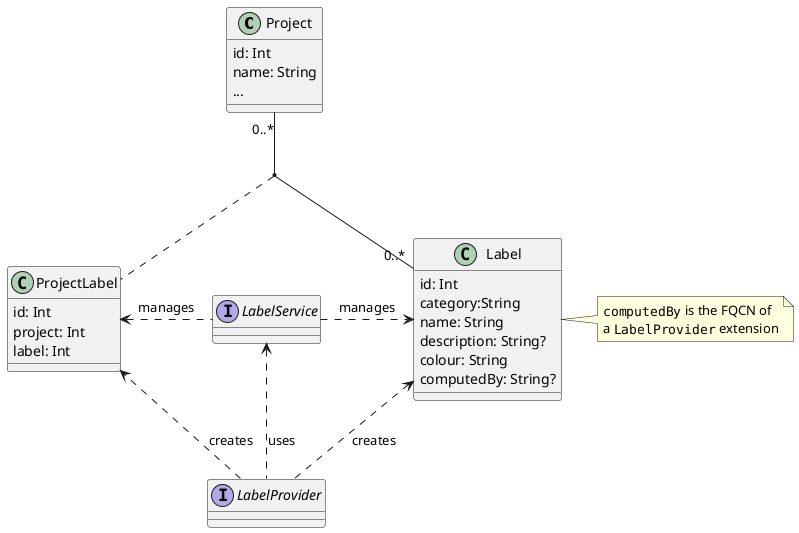 @startuml

class Project {
    id: Int
    name: String
    ...
}

class Label {
    id: Int
    category:String
    name: String
    description: String?
    colour: String
    computedBy: String?
}

note right
    ""computedBy"" is the FQCN of
    a ""LabelProvider"" extension
end note

Project "0..*" -- "0..*" Label
(Project, Label) .. ProjectLabel

class ProjectLabel {
    id: Int
    project: Int
    label: Int
}

interface LabelProvider
interface LabelService

LabelProvider ..> ProjectLabel: creates
LabelProvider .up.> Label: creates
LabelProvider .up.> LabelService: uses

LabelService .left.> ProjectLabel: manages
LabelService .> Label: manages

@enduml
